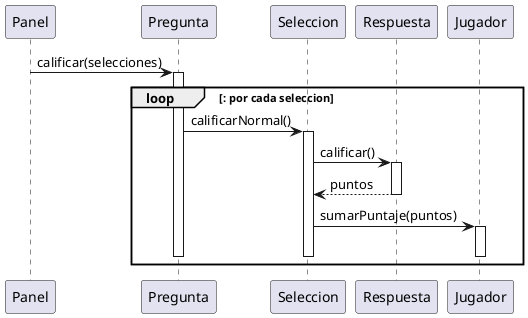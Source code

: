 @startuml
Panel -> Pregunta ++ : calificar(selecciones)
loop : por cada seleccion
Pregunta -> Seleccion ++ : calificarNormal()
Seleccion -> Respuesta ++ : calificar()
return puntos
Seleccion -> Jugador ++ : sumarPuntaje(puntos)

deactivate Jugador
deactivate Seleccion
deactivate Pregunta
end
@enduml